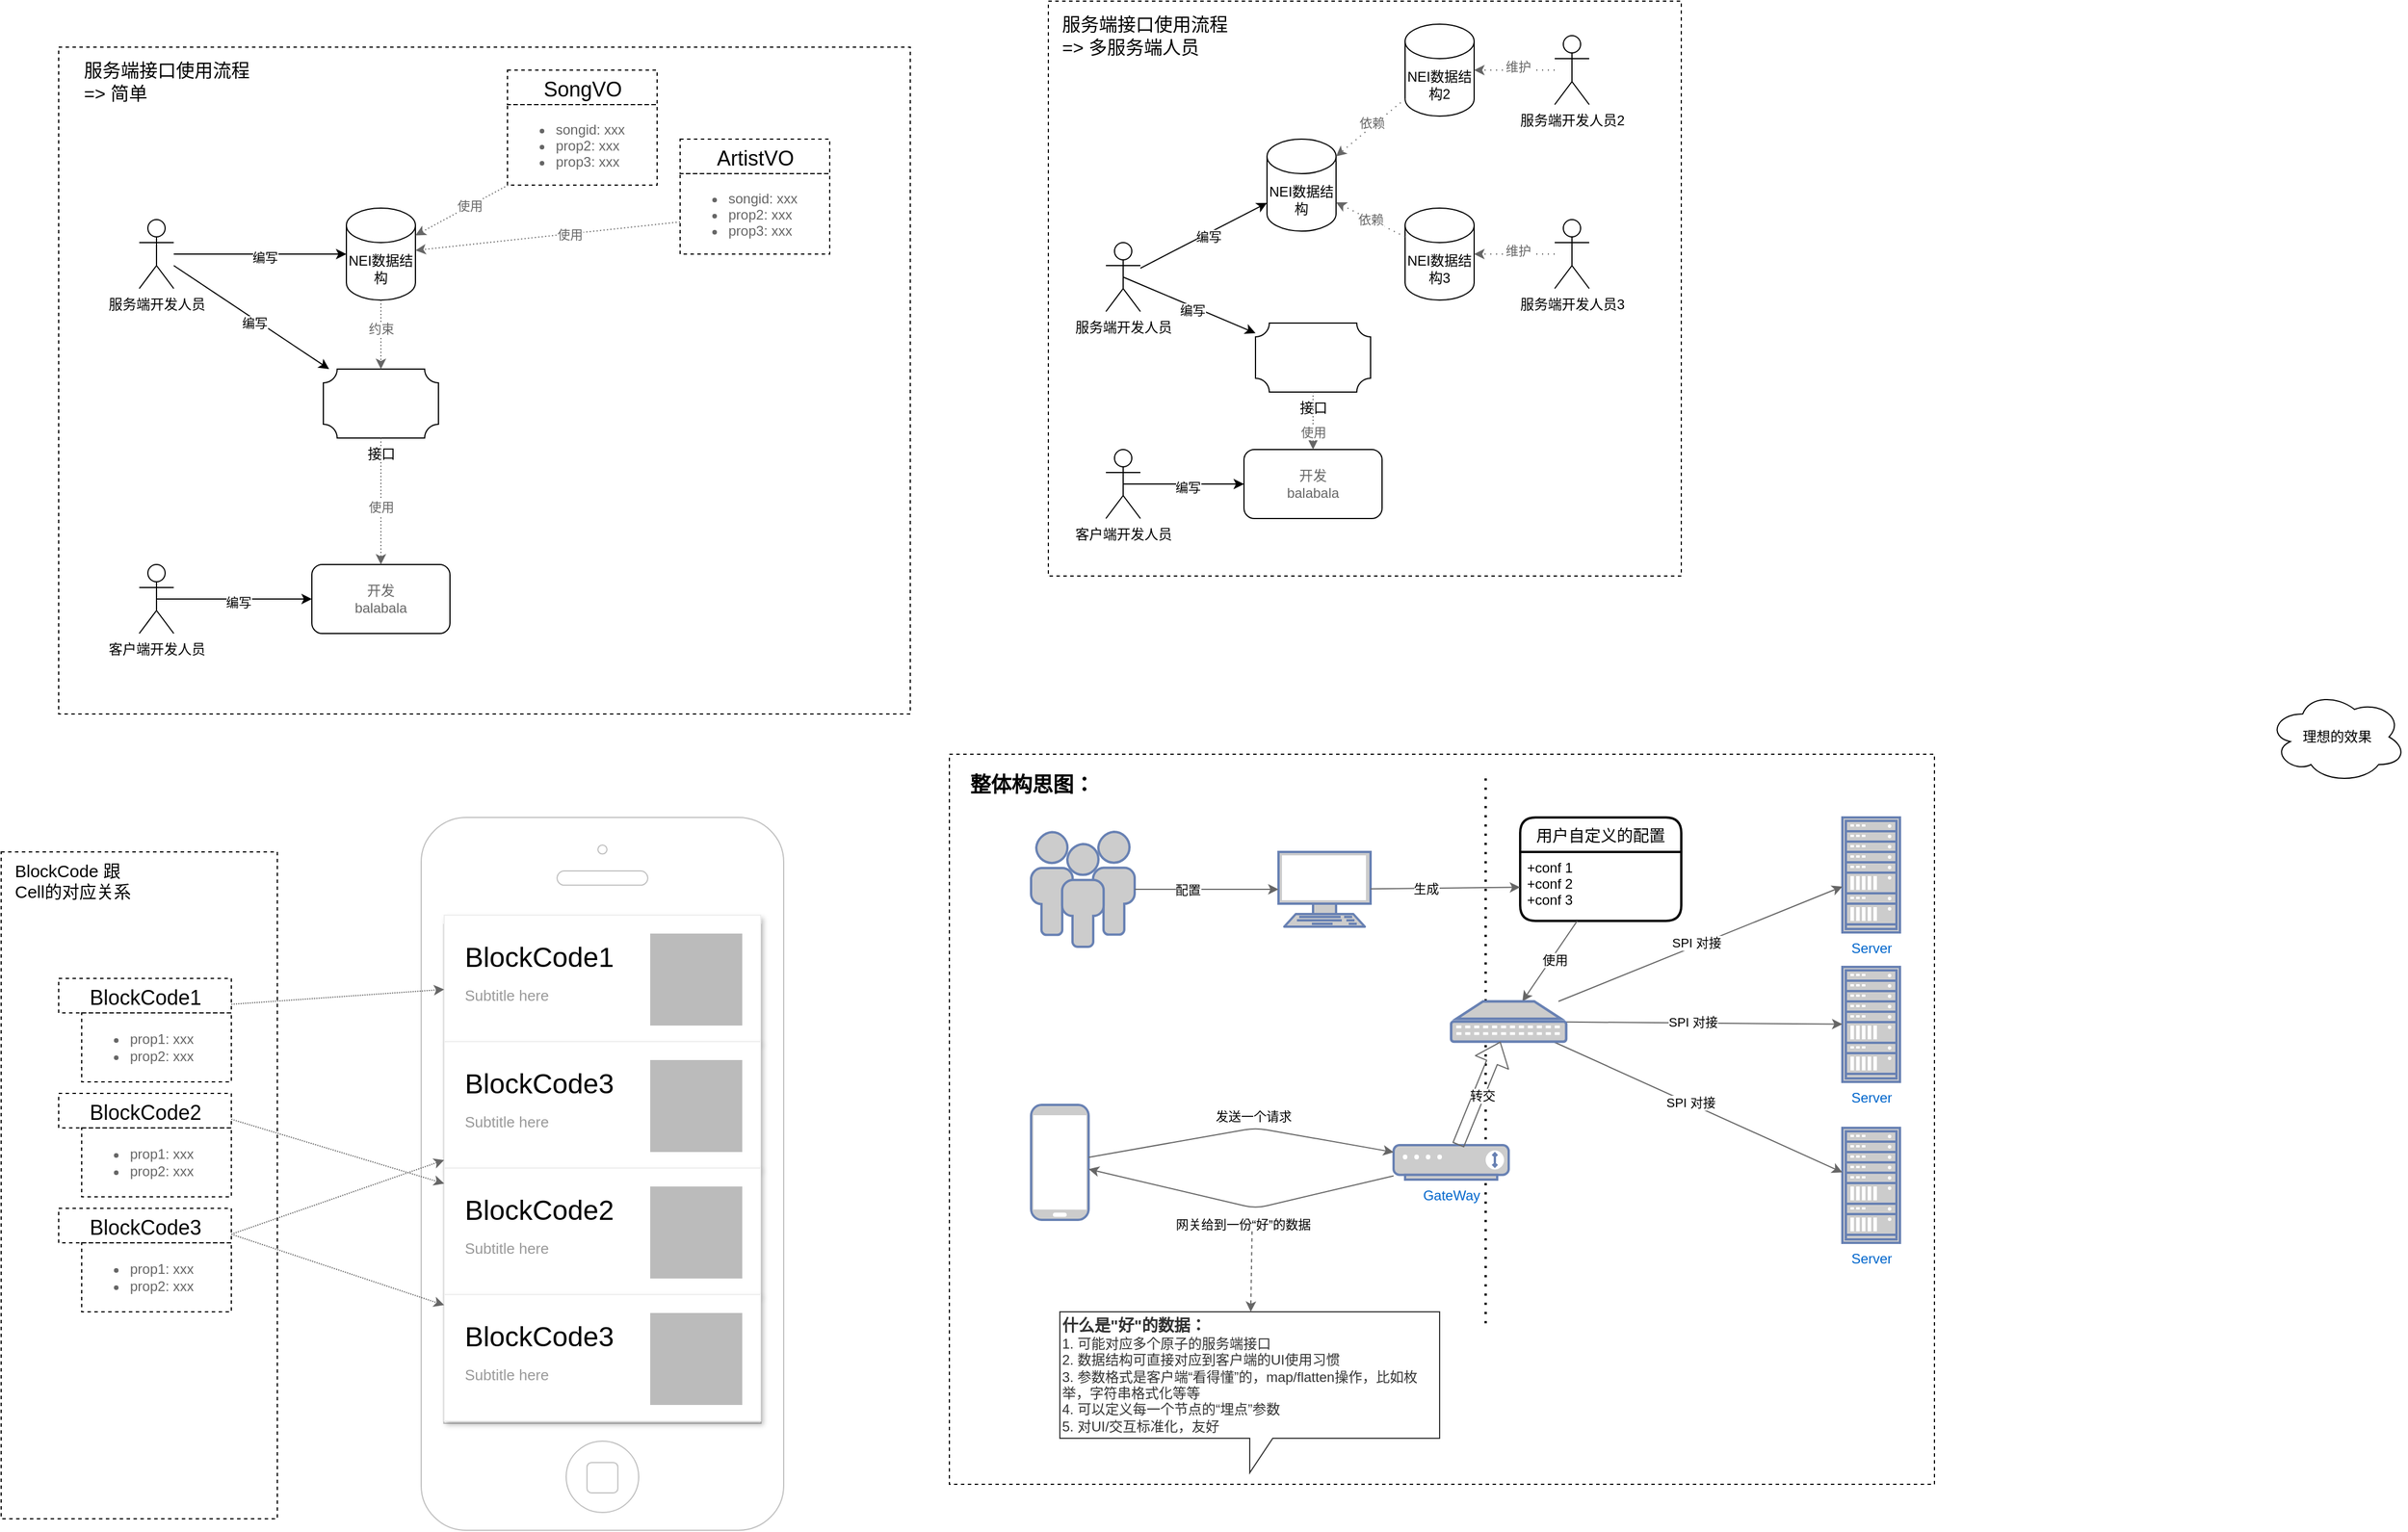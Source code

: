 <mxfile version="14.2.9" type="github">
  <diagram id="r_vw6CsHLJ4ac5ICjpQG" name="Page-1">
    <mxGraphModel dx="2031" dy="1131" grid="1" gridSize="10" guides="1" tooltips="1" connect="1" arrows="1" fold="1" page="1" pageScale="1" pageWidth="827" pageHeight="1169" math="0" shadow="0">
      <root>
        <mxCell id="0" />
        <mxCell id="1" parent="0" />
        <mxCell id="E5MzTIvvlh8kFoHkYypJ-26" value="" style="whiteSpace=wrap;html=1;rounded=0;dashed=1;strokeColor=#000000;fontColor=#666666;fillColor=none;" parent="1" vertex="1">
          <mxGeometry x="140" y="230" width="740" height="580" as="geometry" />
        </mxCell>
        <mxCell id="UPzJdeDVFT6u3OyswZDg-1" value="服务端开发人员" style="shape=umlActor;verticalLabelPosition=bottom;verticalAlign=top;html=1;outlineConnect=0;" parent="1" vertex="1">
          <mxGeometry x="210" y="380" width="30" height="60" as="geometry" />
        </mxCell>
        <mxCell id="UPzJdeDVFT6u3OyswZDg-2" value="NEI数据结构" style="shape=cylinder3;whiteSpace=wrap;html=1;boundedLbl=1;backgroundOutline=1;size=15;" parent="1" vertex="1">
          <mxGeometry x="390" y="370" width="60" height="80" as="geometry" />
        </mxCell>
        <mxCell id="UPzJdeDVFT6u3OyswZDg-3" value="" style="endArrow=classic;html=1;" parent="1" source="UPzJdeDVFT6u3OyswZDg-1" target="UPzJdeDVFT6u3OyswZDg-2" edge="1">
          <mxGeometry width="50" height="50" relative="1" as="geometry">
            <mxPoint x="280" y="640" as="sourcePoint" />
            <mxPoint x="330" y="590" as="targetPoint" />
          </mxGeometry>
        </mxCell>
        <mxCell id="UPzJdeDVFT6u3OyswZDg-4" value="编写" style="edgeLabel;html=1;align=center;verticalAlign=middle;resizable=0;points=[];" parent="UPzJdeDVFT6u3OyswZDg-3" vertex="1" connectable="0">
          <mxGeometry x="0.053" y="-3" relative="1" as="geometry">
            <mxPoint as="offset" />
          </mxGeometry>
        </mxCell>
        <mxCell id="UPzJdeDVFT6u3OyswZDg-5" value="接口" style="verticalLabelPosition=bottom;verticalAlign=top;html=1;shape=mxgraph.basic.plaque;dx=6;" parent="1" vertex="1">
          <mxGeometry x="370" y="510" width="100" height="60" as="geometry" />
        </mxCell>
        <mxCell id="UPzJdeDVFT6u3OyswZDg-6" value="" style="endArrow=classic;html=1;" parent="1" source="UPzJdeDVFT6u3OyswZDg-1" target="UPzJdeDVFT6u3OyswZDg-5" edge="1">
          <mxGeometry width="50" height="50" relative="1" as="geometry">
            <mxPoint x="170" y="560" as="sourcePoint" />
            <mxPoint x="320" y="560" as="targetPoint" />
          </mxGeometry>
        </mxCell>
        <mxCell id="UPzJdeDVFT6u3OyswZDg-7" value="编写" style="edgeLabel;html=1;align=center;verticalAlign=middle;resizable=0;points=[];" parent="UPzJdeDVFT6u3OyswZDg-6" vertex="1" connectable="0">
          <mxGeometry x="0.053" y="-3" relative="1" as="geometry">
            <mxPoint as="offset" />
          </mxGeometry>
        </mxCell>
        <mxCell id="UPzJdeDVFT6u3OyswZDg-8" value="" style="endArrow=classic;html=1;dashed=1;dashPattern=1 2;fontColor=#666666;strokeColor=#666666;" parent="1" source="UPzJdeDVFT6u3OyswZDg-2" target="UPzJdeDVFT6u3OyswZDg-5" edge="1">
          <mxGeometry width="50" height="50" relative="1" as="geometry">
            <mxPoint x="510" y="520" as="sourcePoint" />
            <mxPoint x="560" y="470" as="targetPoint" />
          </mxGeometry>
        </mxCell>
        <mxCell id="UPzJdeDVFT6u3OyswZDg-9" value="约束" style="edgeLabel;html=1;align=center;verticalAlign=middle;resizable=0;points=[];fontColor=#666666;" parent="UPzJdeDVFT6u3OyswZDg-8" vertex="1" connectable="0">
          <mxGeometry x="-0.167" relative="1" as="geometry">
            <mxPoint as="offset" />
          </mxGeometry>
        </mxCell>
        <mxCell id="UPzJdeDVFT6u3OyswZDg-10" value="客户端开发人员" style="shape=umlActor;verticalLabelPosition=bottom;verticalAlign=top;html=1;outlineConnect=0;" parent="1" vertex="1">
          <mxGeometry x="210" y="680" width="30" height="60" as="geometry" />
        </mxCell>
        <mxCell id="UPzJdeDVFT6u3OyswZDg-11" value="开发&lt;br&gt;balabala" style="rounded=1;whiteSpace=wrap;html=1;fontColor=#666666;" parent="1" vertex="1">
          <mxGeometry x="360" y="680" width="120" height="60" as="geometry" />
        </mxCell>
        <mxCell id="UPzJdeDVFT6u3OyswZDg-12" value="" style="endArrow=classic;html=1;exitX=0.5;exitY=0.5;exitDx=0;exitDy=0;exitPerimeter=0;" parent="1" source="UPzJdeDVFT6u3OyswZDg-10" target="UPzJdeDVFT6u3OyswZDg-11" edge="1">
          <mxGeometry width="50" height="50" relative="1" as="geometry">
            <mxPoint x="190" y="860" as="sourcePoint" />
            <mxPoint x="325" y="950" as="targetPoint" />
          </mxGeometry>
        </mxCell>
        <mxCell id="UPzJdeDVFT6u3OyswZDg-13" value="编写" style="edgeLabel;html=1;align=center;verticalAlign=middle;resizable=0;points=[];" parent="UPzJdeDVFT6u3OyswZDg-12" vertex="1" connectable="0">
          <mxGeometry x="0.053" y="-3" relative="1" as="geometry">
            <mxPoint as="offset" />
          </mxGeometry>
        </mxCell>
        <mxCell id="UPzJdeDVFT6u3OyswZDg-14" value="" style="endArrow=classic;html=1;dashed=1;dashPattern=1 2;fontColor=#666666;strokeColor=#666666;" parent="1" source="UPzJdeDVFT6u3OyswZDg-5" target="UPzJdeDVFT6u3OyswZDg-11" edge="1">
          <mxGeometry width="50" height="50" relative="1" as="geometry">
            <mxPoint x="580" y="670" as="sourcePoint" />
            <mxPoint x="580" y="730" as="targetPoint" />
          </mxGeometry>
        </mxCell>
        <mxCell id="UPzJdeDVFT6u3OyswZDg-15" value="使用" style="edgeLabel;html=1;align=center;verticalAlign=middle;resizable=0;points=[];fontColor=#666666;" parent="UPzJdeDVFT6u3OyswZDg-14" vertex="1" connectable="0">
          <mxGeometry x="-0.167" relative="1" as="geometry">
            <mxPoint y="14" as="offset" />
          </mxGeometry>
        </mxCell>
        <mxCell id="UPzJdeDVFT6u3OyswZDg-16" value="&lt;ul&gt;&lt;li&gt;songid: xxx&lt;/li&gt;&lt;li&gt;prop2: xxx&lt;/li&gt;&lt;li&gt;prop3: xxx&lt;/li&gt;&lt;/ul&gt;" style="text;fillColor=none;html=1;whiteSpace=wrap;verticalAlign=middle;overflow=hidden;fontColor=#666666;rounded=0;dashed=1;strokeColor=#000000;" parent="1" vertex="1">
          <mxGeometry x="530" y="280" width="130" height="70" as="geometry" />
        </mxCell>
        <mxCell id="UPzJdeDVFT6u3OyswZDg-17" value="&lt;span style=&quot;font-weight: normal&quot;&gt;&lt;font style=&quot;font-size: 18px&quot;&gt;SongVO&lt;/font&gt;&lt;/span&gt;" style="text;fillColor=none;html=1;fontSize=24;fontStyle=1;verticalAlign=middle;align=center;rounded=0;dashed=1;strokeColor=#000000;" parent="1" vertex="1">
          <mxGeometry x="530" y="250" width="130" height="30" as="geometry" />
        </mxCell>
        <mxCell id="UPzJdeDVFT6u3OyswZDg-18" value="&lt;ul&gt;&lt;li&gt;songid: xxx&lt;/li&gt;&lt;li&gt;prop2: xxx&lt;/li&gt;&lt;li&gt;prop3: xxx&lt;/li&gt;&lt;/ul&gt;" style="text;fillColor=none;html=1;whiteSpace=wrap;verticalAlign=middle;overflow=hidden;fontColor=#666666;rounded=0;dashed=1;strokeColor=#000000;" parent="1" vertex="1">
          <mxGeometry x="680" y="340" width="130" height="70" as="geometry" />
        </mxCell>
        <mxCell id="UPzJdeDVFT6u3OyswZDg-19" value="&lt;span style=&quot;font-weight: normal&quot;&gt;&lt;font style=&quot;font-size: 18px&quot;&gt;ArtistVO&lt;/font&gt;&lt;/span&gt;" style="text;fillColor=none;html=1;fontSize=24;fontStyle=1;verticalAlign=middle;align=center;rounded=0;dashed=1;strokeColor=#000000;" parent="1" vertex="1">
          <mxGeometry x="680" y="310" width="130" height="30" as="geometry" />
        </mxCell>
        <mxCell id="UPzJdeDVFT6u3OyswZDg-20" value="" style="endArrow=classic;html=1;dashed=1;dashPattern=1 2;fontColor=#666666;strokeColor=#666666;" parent="1" source="UPzJdeDVFT6u3OyswZDg-16" target="UPzJdeDVFT6u3OyswZDg-2" edge="1">
          <mxGeometry width="50" height="50" relative="1" as="geometry">
            <mxPoint x="590" y="340" as="sourcePoint" />
            <mxPoint x="590" y="400" as="targetPoint" />
          </mxGeometry>
        </mxCell>
        <mxCell id="UPzJdeDVFT6u3OyswZDg-21" value="使用" style="edgeLabel;html=1;align=center;verticalAlign=middle;resizable=0;points=[];fontColor=#666666;" parent="UPzJdeDVFT6u3OyswZDg-20" vertex="1" connectable="0">
          <mxGeometry x="-0.167" relative="1" as="geometry">
            <mxPoint as="offset" />
          </mxGeometry>
        </mxCell>
        <mxCell id="UPzJdeDVFT6u3OyswZDg-22" value="" style="endArrow=classic;html=1;dashed=1;dashPattern=1 2;fontColor=#666666;strokeColor=#666666;" parent="1" source="UPzJdeDVFT6u3OyswZDg-18" target="UPzJdeDVFT6u3OyswZDg-2" edge="1">
          <mxGeometry width="50" height="50" relative="1" as="geometry">
            <mxPoint x="479.31" y="310" as="sourcePoint" />
            <mxPoint x="447.931" y="380" as="targetPoint" />
          </mxGeometry>
        </mxCell>
        <mxCell id="UPzJdeDVFT6u3OyswZDg-23" value="使用" style="edgeLabel;html=1;align=center;verticalAlign=middle;resizable=0;points=[];fontColor=#666666;" parent="UPzJdeDVFT6u3OyswZDg-22" vertex="1" connectable="0">
          <mxGeometry x="-0.167" relative="1" as="geometry">
            <mxPoint as="offset" />
          </mxGeometry>
        </mxCell>
        <mxCell id="UPzJdeDVFT6u3OyswZDg-55" value="" style="whiteSpace=wrap;html=1;rounded=0;dashed=1;strokeColor=#000000;fontColor=#666666;fillColor=none;" parent="1" vertex="1">
          <mxGeometry x="1000" y="190" width="550" height="500" as="geometry" />
        </mxCell>
        <mxCell id="UPzJdeDVFT6u3OyswZDg-56" value="服务端开发人员" style="shape=umlActor;verticalLabelPosition=bottom;verticalAlign=top;html=1;outlineConnect=0;" parent="1" vertex="1">
          <mxGeometry x="1050" y="400" width="30" height="60" as="geometry" />
        </mxCell>
        <mxCell id="UPzJdeDVFT6u3OyswZDg-57" value="服务端开发人员2" style="shape=umlActor;verticalLabelPosition=bottom;verticalAlign=top;html=1;outlineConnect=0;" parent="1" vertex="1">
          <mxGeometry x="1440" y="220" width="30" height="60" as="geometry" />
        </mxCell>
        <mxCell id="UPzJdeDVFT6u3OyswZDg-58" value="NEI数据结构" style="shape=cylinder3;whiteSpace=wrap;html=1;boundedLbl=1;backgroundOutline=1;size=15;" parent="1" vertex="1">
          <mxGeometry x="1190" y="310" width="60" height="80" as="geometry" />
        </mxCell>
        <mxCell id="UPzJdeDVFT6u3OyswZDg-59" value="接口" style="verticalLabelPosition=bottom;verticalAlign=top;html=1;shape=mxgraph.basic.plaque;dx=6;" parent="1" vertex="1">
          <mxGeometry x="1180" y="470" width="100" height="60" as="geometry" />
        </mxCell>
        <mxCell id="UPzJdeDVFT6u3OyswZDg-60" value="NEI数据结构2" style="shape=cylinder3;whiteSpace=wrap;html=1;boundedLbl=1;backgroundOutline=1;size=15;" parent="1" vertex="1">
          <mxGeometry x="1310" y="210" width="60" height="80" as="geometry" />
        </mxCell>
        <mxCell id="UPzJdeDVFT6u3OyswZDg-61" value="服务端开发人员3" style="shape=umlActor;verticalLabelPosition=bottom;verticalAlign=top;html=1;outlineConnect=0;" parent="1" vertex="1">
          <mxGeometry x="1440" y="380" width="30" height="60" as="geometry" />
        </mxCell>
        <mxCell id="UPzJdeDVFT6u3OyswZDg-62" value="NEI数据结构3" style="shape=cylinder3;whiteSpace=wrap;html=1;boundedLbl=1;backgroundOutline=1;size=15;" parent="1" vertex="1">
          <mxGeometry x="1310" y="370" width="60" height="80" as="geometry" />
        </mxCell>
        <mxCell id="UPzJdeDVFT6u3OyswZDg-63" value="" style="endArrow=classic;html=1;dashed=1;dashPattern=1 4;strokeColor=#666666;" parent="1" source="UPzJdeDVFT6u3OyswZDg-60" target="UPzJdeDVFT6u3OyswZDg-58" edge="1">
          <mxGeometry width="50" height="50" relative="1" as="geometry">
            <mxPoint x="1280" y="250" as="sourcePoint" />
            <mxPoint x="1330" y="200" as="targetPoint" />
          </mxGeometry>
        </mxCell>
        <mxCell id="UPzJdeDVFT6u3OyswZDg-64" value="&lt;font color=&quot;#666666&quot;&gt;依赖&lt;/font&gt;" style="edgeLabel;html=1;align=center;verticalAlign=middle;resizable=0;points=[];" parent="UPzJdeDVFT6u3OyswZDg-63" vertex="1" connectable="0">
          <mxGeometry x="-0.087" y="-3" relative="1" as="geometry">
            <mxPoint as="offset" />
          </mxGeometry>
        </mxCell>
        <mxCell id="UPzJdeDVFT6u3OyswZDg-65" value="&lt;font color=&quot;#666666&quot;&gt;依赖&lt;/font&gt;" style="endArrow=classic;html=1;dashed=1;dashPattern=1 4;strokeColor=#666666;" parent="1" source="UPzJdeDVFT6u3OyswZDg-62" target="UPzJdeDVFT6u3OyswZDg-58" edge="1">
          <mxGeometry width="50" height="50" relative="1" as="geometry">
            <mxPoint x="1380" y="293.333" as="sourcePoint" />
            <mxPoint x="1260" y="346.667" as="targetPoint" />
          </mxGeometry>
        </mxCell>
        <mxCell id="UPzJdeDVFT6u3OyswZDg-66" value="" style="endArrow=classic;html=1;dashed=1;dashPattern=1 4;strokeColor=#666666;" parent="1" source="UPzJdeDVFT6u3OyswZDg-57" target="UPzJdeDVFT6u3OyswZDg-60" edge="1">
          <mxGeometry width="50" height="50" relative="1" as="geometry">
            <mxPoint x="1380" y="293.333" as="sourcePoint" />
            <mxPoint x="1260" y="346.667" as="targetPoint" />
          </mxGeometry>
        </mxCell>
        <mxCell id="UPzJdeDVFT6u3OyswZDg-67" value="&lt;font color=&quot;#666666&quot;&gt;维护&lt;/font&gt;" style="edgeLabel;html=1;align=center;verticalAlign=middle;resizable=0;points=[];" parent="UPzJdeDVFT6u3OyswZDg-66" vertex="1" connectable="0">
          <mxGeometry x="-0.087" y="-3" relative="1" as="geometry">
            <mxPoint as="offset" />
          </mxGeometry>
        </mxCell>
        <mxCell id="UPzJdeDVFT6u3OyswZDg-68" value="" style="endArrow=classic;html=1;dashed=1;dashPattern=1 4;strokeColor=#666666;" parent="1" source="UPzJdeDVFT6u3OyswZDg-61" target="UPzJdeDVFT6u3OyswZDg-62" edge="1">
          <mxGeometry width="50" height="50" relative="1" as="geometry">
            <mxPoint x="1550" y="280" as="sourcePoint" />
            <mxPoint x="1440" y="280" as="targetPoint" />
          </mxGeometry>
        </mxCell>
        <mxCell id="UPzJdeDVFT6u3OyswZDg-69" value="&lt;font color=&quot;#666666&quot;&gt;维护&lt;/font&gt;" style="edgeLabel;html=1;align=center;verticalAlign=middle;resizable=0;points=[];" parent="UPzJdeDVFT6u3OyswZDg-68" vertex="1" connectable="0">
          <mxGeometry x="-0.087" y="-3" relative="1" as="geometry">
            <mxPoint as="offset" />
          </mxGeometry>
        </mxCell>
        <mxCell id="UPzJdeDVFT6u3OyswZDg-70" value="" style="endArrow=classic;html=1;" parent="1" source="UPzJdeDVFT6u3OyswZDg-56" target="UPzJdeDVFT6u3OyswZDg-58" edge="1">
          <mxGeometry width="50" height="50" relative="1" as="geometry">
            <mxPoint x="840" y="470" as="sourcePoint" />
            <mxPoint x="990" y="470" as="targetPoint" />
          </mxGeometry>
        </mxCell>
        <mxCell id="UPzJdeDVFT6u3OyswZDg-71" value="编写" style="edgeLabel;html=1;align=center;verticalAlign=middle;resizable=0;points=[];" parent="UPzJdeDVFT6u3OyswZDg-70" vertex="1" connectable="0">
          <mxGeometry x="0.053" y="-3" relative="1" as="geometry">
            <mxPoint as="offset" />
          </mxGeometry>
        </mxCell>
        <mxCell id="UPzJdeDVFT6u3OyswZDg-72" value="" style="endArrow=classic;html=1;exitX=0.5;exitY=0.5;exitDx=0;exitDy=0;exitPerimeter=0;" parent="1" source="UPzJdeDVFT6u3OyswZDg-56" target="UPzJdeDVFT6u3OyswZDg-59" edge="1">
          <mxGeometry width="50" height="50" relative="1" as="geometry">
            <mxPoint x="1090" y="432.258" as="sourcePoint" />
            <mxPoint x="1200" y="375.484" as="targetPoint" />
          </mxGeometry>
        </mxCell>
        <mxCell id="UPzJdeDVFT6u3OyswZDg-73" value="编写" style="edgeLabel;html=1;align=center;verticalAlign=middle;resizable=0;points=[];" parent="UPzJdeDVFT6u3OyswZDg-72" vertex="1" connectable="0">
          <mxGeometry x="0.053" y="-3" relative="1" as="geometry">
            <mxPoint as="offset" />
          </mxGeometry>
        </mxCell>
        <mxCell id="UPzJdeDVFT6u3OyswZDg-74" value="客户端开发人员" style="shape=umlActor;verticalLabelPosition=bottom;verticalAlign=top;html=1;outlineConnect=0;" parent="1" vertex="1">
          <mxGeometry x="1050" y="580" width="30" height="60" as="geometry" />
        </mxCell>
        <mxCell id="UPzJdeDVFT6u3OyswZDg-75" value="开发&lt;br&gt;balabala" style="rounded=1;whiteSpace=wrap;html=1;fontColor=#666666;" parent="1" vertex="1">
          <mxGeometry x="1170" y="580" width="120" height="60" as="geometry" />
        </mxCell>
        <mxCell id="UPzJdeDVFT6u3OyswZDg-76" value="" style="endArrow=classic;html=1;dashed=1;dashPattern=1 2;fontColor=#666666;strokeColor=#666666;" parent="1" source="UPzJdeDVFT6u3OyswZDg-59" target="UPzJdeDVFT6u3OyswZDg-75" edge="1">
          <mxGeometry width="50" height="50" relative="1" as="geometry">
            <mxPoint x="1240" y="540" as="sourcePoint" />
            <mxPoint x="1390" y="670" as="targetPoint" />
          </mxGeometry>
        </mxCell>
        <mxCell id="UPzJdeDVFT6u3OyswZDg-77" value="使用" style="edgeLabel;html=1;align=center;verticalAlign=middle;resizable=0;points=[];fontColor=#666666;" parent="UPzJdeDVFT6u3OyswZDg-76" vertex="1" connectable="0">
          <mxGeometry x="-0.167" relative="1" as="geometry">
            <mxPoint y="14" as="offset" />
          </mxGeometry>
        </mxCell>
        <mxCell id="UPzJdeDVFT6u3OyswZDg-78" value="" style="endArrow=classic;html=1;exitX=0.5;exitY=0.5;exitDx=0;exitDy=0;exitPerimeter=0;" parent="1" source="UPzJdeDVFT6u3OyswZDg-74" target="UPzJdeDVFT6u3OyswZDg-75" edge="1">
          <mxGeometry width="50" height="50" relative="1" as="geometry">
            <mxPoint x="1095" y="410" as="sourcePoint" />
            <mxPoint x="1210" y="458.788" as="targetPoint" />
          </mxGeometry>
        </mxCell>
        <mxCell id="UPzJdeDVFT6u3OyswZDg-79" value="编写" style="edgeLabel;html=1;align=center;verticalAlign=middle;resizable=0;points=[];" parent="UPzJdeDVFT6u3OyswZDg-78" vertex="1" connectable="0">
          <mxGeometry x="0.053" y="-3" relative="1" as="geometry">
            <mxPoint as="offset" />
          </mxGeometry>
        </mxCell>
        <mxCell id="UPzJdeDVFT6u3OyswZDg-80" value="&lt;font style=&quot;font-size: 16px&quot;&gt;服务端接口使用流程&lt;br&gt;=&amp;gt; 简单&lt;/font&gt;" style="text;html=1;strokeColor=none;fillColor=none;align=left;verticalAlign=middle;whiteSpace=wrap;rounded=0;" parent="1" vertex="1">
          <mxGeometry x="160" y="250" width="225" height="20" as="geometry" />
        </mxCell>
        <mxCell id="UPzJdeDVFT6u3OyswZDg-81" value="&lt;font style=&quot;font-size: 16px&quot;&gt;服务端接口使用流程 &lt;br&gt;=&amp;gt; 多服务端人员&lt;/font&gt;" style="text;html=1;strokeColor=none;fillColor=none;align=left;verticalAlign=middle;whiteSpace=wrap;rounded=0;" parent="1" vertex="1">
          <mxGeometry x="1010" y="210" width="260" height="20" as="geometry" />
        </mxCell>
        <mxCell id="TtXZ4pEhtIa7NEjMdjgf-1" value="&lt;ul&gt;&lt;li&gt;prop1: xxx&lt;/li&gt;&lt;li&gt;prop2: xxx&lt;/li&gt;&lt;/ul&gt;" style="text;fillColor=none;html=1;whiteSpace=wrap;verticalAlign=middle;overflow=hidden;fontColor=#666666;rounded=0;dashed=1;strokeColor=#000000;" vertex="1" parent="1">
          <mxGeometry x="160" y="1070" width="130" height="60" as="geometry" />
        </mxCell>
        <mxCell id="TtXZ4pEhtIa7NEjMdjgf-2" value="&lt;span style=&quot;font-size: 18px ; font-weight: 400&quot;&gt;BlockCode1&lt;/span&gt;" style="text;fillColor=none;html=1;fontSize=24;fontStyle=1;verticalAlign=middle;align=center;rounded=0;dashed=1;strokeColor=#000000;" vertex="1" parent="1">
          <mxGeometry x="140" y="1040" width="150" height="30" as="geometry" />
        </mxCell>
        <mxCell id="TtXZ4pEhtIa7NEjMdjgf-3" value="&lt;ul&gt;&lt;li&gt;prop1: xxx&lt;/li&gt;&lt;li&gt;prop2: xxx&lt;/li&gt;&lt;/ul&gt;" style="text;fillColor=none;html=1;whiteSpace=wrap;verticalAlign=middle;overflow=hidden;fontColor=#666666;rounded=0;dashed=1;strokeColor=#000000;" vertex="1" parent="1">
          <mxGeometry x="160" y="1170" width="130" height="60" as="geometry" />
        </mxCell>
        <mxCell id="TtXZ4pEhtIa7NEjMdjgf-4" value="&lt;span style=&quot;font-size: 18px ; font-weight: 400&quot;&gt;BlockCode2&lt;/span&gt;" style="text;fillColor=none;html=1;fontSize=24;fontStyle=1;verticalAlign=middle;align=center;rounded=0;dashed=1;strokeColor=#000000;" vertex="1" parent="1">
          <mxGeometry x="140" y="1140" width="150" height="30" as="geometry" />
        </mxCell>
        <mxCell id="TtXZ4pEhtIa7NEjMdjgf-5" value="&lt;ul&gt;&lt;li&gt;prop1: xxx&lt;/li&gt;&lt;li&gt;prop2: xxx&lt;/li&gt;&lt;/ul&gt;" style="text;fillColor=none;html=1;whiteSpace=wrap;verticalAlign=middle;overflow=hidden;fontColor=#666666;rounded=0;dashed=1;strokeColor=#000000;" vertex="1" parent="1">
          <mxGeometry x="160" y="1270" width="130" height="60" as="geometry" />
        </mxCell>
        <mxCell id="TtXZ4pEhtIa7NEjMdjgf-6" value="&lt;span style=&quot;font-size: 18px ; font-weight: 400&quot;&gt;BlockCode3&lt;/span&gt;" style="text;fillColor=none;html=1;fontSize=24;fontStyle=1;verticalAlign=middle;align=center;rounded=0;dashed=1;strokeColor=#000000;" vertex="1" parent="1">
          <mxGeometry x="140" y="1240" width="150" height="30" as="geometry" />
        </mxCell>
        <mxCell id="TtXZ4pEhtIa7NEjMdjgf-69" value="" style="html=1;verticalLabelPosition=bottom;labelBackgroundColor=#ffffff;verticalAlign=top;shadow=0;dashed=0;strokeWidth=1;shape=mxgraph.ios7.misc.iphone;strokeColor=#c0c0c0;" vertex="1" parent="1">
          <mxGeometry x="455" y="900" width="315" height="620" as="geometry" />
        </mxCell>
        <mxCell id="TtXZ4pEhtIa7NEjMdjgf-70" value="BlockCode1" style="dashed=0;shape=rect;fillColor=#ffffff;strokeColor=#eeeeee;shadow=1;fontColor=#000000;fontSize=24;fontStyle=0;verticalAlign=top;spacingBottom=0;spacingLeft=16;spacingTop=15;align=left;" vertex="1" parent="1">
          <mxGeometry x="475" y="985" width="275" height="110" as="geometry" />
        </mxCell>
        <mxCell id="TtXZ4pEhtIa7NEjMdjgf-71" value="Subtitle here" style="text;fontColor=#999999;fontSize=13;fontStyle=0;verticalAlign=middle;spacingBottom=0;spacingLeft=16;" vertex="1" parent="TtXZ4pEhtIa7NEjMdjgf-70">
          <mxGeometry width="246" height="20" relative="1" as="geometry">
            <mxPoint y="59" as="offset" />
          </mxGeometry>
        </mxCell>
        <mxCell id="TtXZ4pEhtIa7NEjMdjgf-72" value="" style="shape=rect;fillColor=#bbbbbb;strokeColor=none;" vertex="1" parent="TtXZ4pEhtIa7NEjMdjgf-70">
          <mxGeometry x="1" width="80" height="80" relative="1" as="geometry">
            <mxPoint x="-96" y="16" as="offset" />
          </mxGeometry>
        </mxCell>
        <mxCell id="TtXZ4pEhtIa7NEjMdjgf-82" value="BlockCode3" style="dashed=0;shape=rect;fillColor=#ffffff;strokeColor=#eeeeee;shadow=1;fontColor=#000000;fontSize=24;fontStyle=0;verticalAlign=top;spacingBottom=0;spacingLeft=16;spacingTop=15;align=left;" vertex="1" parent="1">
          <mxGeometry x="475" y="1095" width="275" height="110" as="geometry" />
        </mxCell>
        <mxCell id="TtXZ4pEhtIa7NEjMdjgf-83" value="Subtitle here" style="text;fontColor=#999999;fontSize=13;fontStyle=0;verticalAlign=middle;spacingBottom=0;spacingLeft=16;" vertex="1" parent="TtXZ4pEhtIa7NEjMdjgf-82">
          <mxGeometry width="246" height="20" relative="1" as="geometry">
            <mxPoint y="59" as="offset" />
          </mxGeometry>
        </mxCell>
        <mxCell id="TtXZ4pEhtIa7NEjMdjgf-84" value="" style="shape=rect;fillColor=#bbbbbb;strokeColor=none;" vertex="1" parent="TtXZ4pEhtIa7NEjMdjgf-82">
          <mxGeometry x="1" width="80" height="80" relative="1" as="geometry">
            <mxPoint x="-96" y="16" as="offset" />
          </mxGeometry>
        </mxCell>
        <mxCell id="TtXZ4pEhtIa7NEjMdjgf-86" value="BlockCode2" style="dashed=0;shape=rect;fillColor=#ffffff;strokeColor=#eeeeee;shadow=1;fontColor=#000000;fontSize=24;fontStyle=0;verticalAlign=top;spacingBottom=0;spacingLeft=16;spacingTop=15;align=left;" vertex="1" parent="1">
          <mxGeometry x="475" y="1205" width="275" height="110" as="geometry" />
        </mxCell>
        <mxCell id="TtXZ4pEhtIa7NEjMdjgf-87" value="Subtitle here" style="text;fontColor=#999999;fontSize=13;fontStyle=0;verticalAlign=middle;spacingBottom=0;spacingLeft=16;" vertex="1" parent="TtXZ4pEhtIa7NEjMdjgf-86">
          <mxGeometry width="246" height="20" relative="1" as="geometry">
            <mxPoint y="59" as="offset" />
          </mxGeometry>
        </mxCell>
        <mxCell id="TtXZ4pEhtIa7NEjMdjgf-88" value="" style="shape=rect;fillColor=#bbbbbb;strokeColor=none;" vertex="1" parent="TtXZ4pEhtIa7NEjMdjgf-86">
          <mxGeometry x="1" width="80" height="80" relative="1" as="geometry">
            <mxPoint x="-96" y="16" as="offset" />
          </mxGeometry>
        </mxCell>
        <mxCell id="TtXZ4pEhtIa7NEjMdjgf-89" value="BlockCode3" style="dashed=0;shape=rect;fillColor=#ffffff;strokeColor=#eeeeee;shadow=1;fontColor=#000000;fontSize=24;fontStyle=0;verticalAlign=top;spacingBottom=0;spacingLeft=16;spacingTop=15;align=left;" vertex="1" parent="1">
          <mxGeometry x="475" y="1315" width="275" height="110" as="geometry" />
        </mxCell>
        <mxCell id="TtXZ4pEhtIa7NEjMdjgf-90" value="Subtitle here" style="text;fontColor=#999999;fontSize=13;fontStyle=0;verticalAlign=middle;spacingBottom=0;spacingLeft=16;" vertex="1" parent="TtXZ4pEhtIa7NEjMdjgf-89">
          <mxGeometry width="246" height="20" relative="1" as="geometry">
            <mxPoint y="59" as="offset" />
          </mxGeometry>
        </mxCell>
        <mxCell id="TtXZ4pEhtIa7NEjMdjgf-91" value="" style="shape=rect;fillColor=#bbbbbb;strokeColor=none;" vertex="1" parent="TtXZ4pEhtIa7NEjMdjgf-89">
          <mxGeometry x="1" width="80" height="80" relative="1" as="geometry">
            <mxPoint x="-96" y="16" as="offset" />
          </mxGeometry>
        </mxCell>
        <mxCell id="TtXZ4pEhtIa7NEjMdjgf-92" value="" style="endArrow=classic;html=1;dashed=1;dashPattern=1 1;strokeColor=#666666;exitX=1;exitY=0.75;exitDx=0;exitDy=0;" edge="1" parent="1" source="TtXZ4pEhtIa7NEjMdjgf-2" target="TtXZ4pEhtIa7NEjMdjgf-70">
          <mxGeometry width="50" height="50" relative="1" as="geometry">
            <mxPoint x="310" y="990" as="sourcePoint" />
            <mxPoint x="360" y="940" as="targetPoint" />
          </mxGeometry>
        </mxCell>
        <mxCell id="TtXZ4pEhtIa7NEjMdjgf-93" value="" style="endArrow=classic;html=1;dashed=1;dashPattern=1 1;strokeColor=#666666;exitX=1;exitY=0.75;exitDx=0;exitDy=0;" edge="1" parent="1" source="TtXZ4pEhtIa7NEjMdjgf-6" target="TtXZ4pEhtIa7NEjMdjgf-82">
          <mxGeometry width="50" height="50" relative="1" as="geometry">
            <mxPoint x="340" y="1042.098" as="sourcePoint" />
            <mxPoint x="485" y="1046.154" as="targetPoint" />
          </mxGeometry>
        </mxCell>
        <mxCell id="TtXZ4pEhtIa7NEjMdjgf-94" value="" style="endArrow=classic;html=1;dashed=1;dashPattern=1 1;strokeColor=#666666;exitX=1;exitY=0.75;exitDx=0;exitDy=0;" edge="1" parent="1" source="TtXZ4pEhtIa7NEjMdjgf-4" target="TtXZ4pEhtIa7NEjMdjgf-86">
          <mxGeometry width="50" height="50" relative="1" as="geometry">
            <mxPoint x="281.786" y="1250" as="sourcePoint" />
            <mxPoint x="485" y="1196.321" as="targetPoint" />
          </mxGeometry>
        </mxCell>
        <mxCell id="TtXZ4pEhtIa7NEjMdjgf-95" value="" style="endArrow=classic;html=1;dashed=1;dashPattern=1 1;strokeColor=#666666;exitX=1;exitY=0.75;exitDx=0;exitDy=0;" edge="1" parent="1" source="TtXZ4pEhtIa7NEjMdjgf-6" target="TtXZ4pEhtIa7NEjMdjgf-89">
          <mxGeometry width="50" height="50" relative="1" as="geometry">
            <mxPoint x="291.786" y="1260" as="sourcePoint" />
            <mxPoint x="495" y="1206.321" as="targetPoint" />
          </mxGeometry>
        </mxCell>
        <mxCell id="TtXZ4pEhtIa7NEjMdjgf-96" value="" style="whiteSpace=wrap;html=1;rounded=0;dashed=1;strokeColor=#000000;fontColor=#666666;fillColor=none;" vertex="1" parent="1">
          <mxGeometry x="90" y="930" width="240" height="580" as="geometry" />
        </mxCell>
        <mxCell id="TtXZ4pEhtIa7NEjMdjgf-97" value="&lt;font style=&quot;font-size: 15px&quot;&gt;BlockCode 跟Cell的对应关系&lt;/font&gt;" style="text;html=1;strokeColor=none;fillColor=none;align=left;verticalAlign=middle;whiteSpace=wrap;rounded=0;" vertex="1" parent="1">
          <mxGeometry x="100" y="940" width="110" height="30" as="geometry" />
        </mxCell>
        <mxCell id="TtXZ4pEhtIa7NEjMdjgf-98" value="理想的效果" style="ellipse;shape=cloud;whiteSpace=wrap;html=1;" vertex="1" parent="1">
          <mxGeometry x="2060" y="790" width="120" height="80" as="geometry" />
        </mxCell>
        <mxCell id="TtXZ4pEhtIa7NEjMdjgf-138" value="" style="whiteSpace=wrap;html=1;rounded=0;dashed=1;strokeColor=#000000;fontColor=#666666;fillColor=none;" vertex="1" parent="1">
          <mxGeometry x="914" y="845" width="856" height="635" as="geometry" />
        </mxCell>
        <mxCell id="TtXZ4pEhtIa7NEjMdjgf-139" value="" style="fontColor=#0066CC;verticalAlign=top;verticalLabelPosition=bottom;labelPosition=center;align=center;html=1;outlineConnect=0;fillColor=#CCCCCC;strokeColor=#6881B3;gradientColor=none;gradientDirection=north;strokeWidth=2;shape=mxgraph.networks.mobile;" vertex="1" parent="1">
          <mxGeometry x="985" y="1150" width="50" height="100" as="geometry" />
        </mxCell>
        <mxCell id="TtXZ4pEhtIa7NEjMdjgf-140" value="Server" style="fontColor=#0066CC;verticalAlign=top;verticalLabelPosition=bottom;labelPosition=center;align=center;html=1;outlineConnect=0;fillColor=#CCCCCC;strokeColor=#6881B3;gradientColor=none;gradientDirection=north;strokeWidth=2;shape=mxgraph.networks.rack;" vertex="1" parent="1">
          <mxGeometry x="1690" y="900" width="50" height="100" as="geometry" />
        </mxCell>
        <mxCell id="TtXZ4pEhtIa7NEjMdjgf-141" value="Server" style="fontColor=#0066CC;verticalAlign=top;verticalLabelPosition=bottom;labelPosition=center;align=center;html=1;outlineConnect=0;fillColor=#CCCCCC;strokeColor=#6881B3;gradientColor=none;gradientDirection=north;strokeWidth=2;shape=mxgraph.networks.rack;" vertex="1" parent="1">
          <mxGeometry x="1690" y="1030" width="50" height="100" as="geometry" />
        </mxCell>
        <mxCell id="TtXZ4pEhtIa7NEjMdjgf-142" value="Server" style="fontColor=#0066CC;verticalAlign=top;verticalLabelPosition=bottom;labelPosition=center;align=center;html=1;outlineConnect=0;fillColor=#CCCCCC;strokeColor=#6881B3;gradientColor=none;gradientDirection=north;strokeWidth=2;shape=mxgraph.networks.rack;" vertex="1" parent="1">
          <mxGeometry x="1690" y="1170" width="50" height="100" as="geometry" />
        </mxCell>
        <mxCell id="TtXZ4pEhtIa7NEjMdjgf-143" value="" style="endArrow=none;dashed=1;html=1;dashPattern=1 3;strokeWidth=2;" edge="1" parent="1">
          <mxGeometry width="50" height="50" relative="1" as="geometry">
            <mxPoint x="1380" y="1340" as="sourcePoint" />
            <mxPoint x="1380" y="860" as="targetPoint" />
          </mxGeometry>
        </mxCell>
        <mxCell id="TtXZ4pEhtIa7NEjMdjgf-144" value="GateWay" style="fontColor=#0066CC;verticalAlign=top;verticalLabelPosition=bottom;labelPosition=center;align=center;html=1;outlineConnect=0;fillColor=#CCCCCC;strokeColor=#6881B3;gradientColor=none;gradientDirection=north;strokeWidth=2;shape=mxgraph.networks.modem;" vertex="1" parent="1">
          <mxGeometry x="1300" y="1185" width="100" height="30" as="geometry" />
        </mxCell>
        <mxCell id="TtXZ4pEhtIa7NEjMdjgf-145" value="" style="endArrow=classic;html=1;strokeColor=#666666;" edge="1" parent="1" source="TtXZ4pEhtIa7NEjMdjgf-139" target="TtXZ4pEhtIa7NEjMdjgf-144">
          <mxGeometry width="50" height="50" relative="1" as="geometry">
            <mxPoint x="1140" y="1460" as="sourcePoint" />
            <mxPoint x="1190" y="1410" as="targetPoint" />
            <Array as="points">
              <mxPoint x="1180" y="1170" />
            </Array>
          </mxGeometry>
        </mxCell>
        <mxCell id="TtXZ4pEhtIa7NEjMdjgf-146" value="发送一个请求" style="edgeLabel;html=1;align=center;verticalAlign=middle;resizable=0;points=[];" vertex="1" connectable="0" parent="TtXZ4pEhtIa7NEjMdjgf-145">
          <mxGeometry x="-0.317" relative="1" as="geometry">
            <mxPoint x="51.84" y="-20.14" as="offset" />
          </mxGeometry>
        </mxCell>
        <mxCell id="TtXZ4pEhtIa7NEjMdjgf-147" value="" style="endArrow=classic;html=1;strokeColor=#666666;" edge="1" parent="1" source="TtXZ4pEhtIa7NEjMdjgf-159" target="TtXZ4pEhtIa7NEjMdjgf-140">
          <mxGeometry width="50" height="50" relative="1" as="geometry">
            <mxPoint x="1250" y="1370" as="sourcePoint" />
            <mxPoint x="1300" y="1320" as="targetPoint" />
          </mxGeometry>
        </mxCell>
        <mxCell id="TtXZ4pEhtIa7NEjMdjgf-148" value="SPI 对接" style="edgeLabel;html=1;align=center;verticalAlign=middle;resizable=0;points=[];" vertex="1" connectable="0" parent="TtXZ4pEhtIa7NEjMdjgf-147">
          <mxGeometry x="-0.02" y="3" relative="1" as="geometry">
            <mxPoint as="offset" />
          </mxGeometry>
        </mxCell>
        <mxCell id="TtXZ4pEhtIa7NEjMdjgf-149" value="" style="endArrow=classic;html=1;strokeColor=#666666;" edge="1" parent="1" source="TtXZ4pEhtIa7NEjMdjgf-159" target="TtXZ4pEhtIa7NEjMdjgf-141">
          <mxGeometry width="50" height="50" relative="1" as="geometry">
            <mxPoint x="1412" y="1150" as="sourcePoint" />
            <mxPoint x="1570" y="1037.073" as="targetPoint" />
          </mxGeometry>
        </mxCell>
        <mxCell id="TtXZ4pEhtIa7NEjMdjgf-150" value="SPI 对接" style="edgeLabel;html=1;align=center;verticalAlign=middle;resizable=0;points=[];" vertex="1" connectable="0" parent="TtXZ4pEhtIa7NEjMdjgf-149">
          <mxGeometry x="-0.277" relative="1" as="geometry">
            <mxPoint x="23" y="-1.09" as="offset" />
          </mxGeometry>
        </mxCell>
        <mxCell id="TtXZ4pEhtIa7NEjMdjgf-151" value="" style="endArrow=classic;html=1;strokeColor=#666666;" edge="1" parent="1" source="TtXZ4pEhtIa7NEjMdjgf-159" target="TtXZ4pEhtIa7NEjMdjgf-142">
          <mxGeometry width="50" height="50" relative="1" as="geometry">
            <mxPoint x="1421.964" y="1155" as="sourcePoint" />
            <mxPoint x="1580" y="1047.073" as="targetPoint" />
          </mxGeometry>
        </mxCell>
        <mxCell id="TtXZ4pEhtIa7NEjMdjgf-152" value="SPI 对接" style="edgeLabel;html=1;align=center;verticalAlign=middle;resizable=0;points=[];" vertex="1" connectable="0" parent="TtXZ4pEhtIa7NEjMdjgf-151">
          <mxGeometry x="-0.056" y="1" relative="1" as="geometry">
            <mxPoint as="offset" />
          </mxGeometry>
        </mxCell>
        <mxCell id="TtXZ4pEhtIa7NEjMdjgf-153" value="" style="endArrow=classic;html=1;strokeColor=#666666;" edge="1" parent="1" source="TtXZ4pEhtIa7NEjMdjgf-144" target="TtXZ4pEhtIa7NEjMdjgf-139">
          <mxGeometry width="50" height="50" relative="1" as="geometry">
            <mxPoint x="1040" y="1259.999" as="sourcePoint" />
            <mxPoint x="1330" y="1248.56" as="targetPoint" />
            <Array as="points">
              <mxPoint x="1180" y="1240" />
            </Array>
          </mxGeometry>
        </mxCell>
        <mxCell id="TtXZ4pEhtIa7NEjMdjgf-154" value="网关给到一份“好”的数据" style="edgeLabel;html=1;align=center;verticalAlign=middle;resizable=0;points=[];" vertex="1" connectable="0" parent="TtXZ4pEhtIa7NEjMdjgf-153">
          <mxGeometry x="-0.317" relative="1" as="geometry">
            <mxPoint x="-40.84" y="20.56" as="offset" />
          </mxGeometry>
        </mxCell>
        <mxCell id="TtXZ4pEhtIa7NEjMdjgf-155" value="用户自定义的配置" style="swimlane;childLayout=stackLayout;horizontal=1;startSize=30;horizontalStack=0;rounded=1;fontSize=14;fontStyle=0;strokeWidth=2;resizeParent=0;resizeLast=1;shadow=0;dashed=0;align=center;" vertex="1" parent="1">
          <mxGeometry x="1410" y="900" width="140" height="90" as="geometry" />
        </mxCell>
        <mxCell id="TtXZ4pEhtIa7NEjMdjgf-156" value="+conf 1&#xa;+conf 2&#xa;+conf 3" style="align=left;strokeColor=none;fillColor=none;spacingLeft=4;fontSize=12;verticalAlign=top;resizable=0;rotatable=0;part=1;" vertex="1" parent="TtXZ4pEhtIa7NEjMdjgf-155">
          <mxGeometry y="30" width="140" height="60" as="geometry" />
        </mxCell>
        <mxCell id="TtXZ4pEhtIa7NEjMdjgf-157" value="" style="endArrow=classic;html=1;strokeColor=#666666;" edge="1" parent="1" source="TtXZ4pEhtIa7NEjMdjgf-156" target="TtXZ4pEhtIa7NEjMdjgf-159">
          <mxGeometry width="50" height="50" relative="1" as="geometry">
            <mxPoint x="1160" y="1040" as="sourcePoint" />
            <mxPoint x="1210" y="990" as="targetPoint" />
          </mxGeometry>
        </mxCell>
        <mxCell id="TtXZ4pEhtIa7NEjMdjgf-158" value="使用" style="edgeLabel;html=1;align=center;verticalAlign=middle;resizable=0;points=[];" vertex="1" connectable="0" parent="TtXZ4pEhtIa7NEjMdjgf-157">
          <mxGeometry x="-0.082" y="2" relative="1" as="geometry">
            <mxPoint as="offset" />
          </mxGeometry>
        </mxCell>
        <mxCell id="TtXZ4pEhtIa7NEjMdjgf-159" value="" style="fontColor=#0066CC;verticalAlign=top;verticalLabelPosition=bottom;labelPosition=center;align=center;html=1;outlineConnect=0;fillColor=#CCCCCC;strokeColor=#6881B3;gradientColor=none;gradientDirection=north;strokeWidth=2;shape=mxgraph.networks.patch_panel;" vertex="1" parent="1">
          <mxGeometry x="1350" y="1060" width="100" height="35" as="geometry" />
        </mxCell>
        <mxCell id="TtXZ4pEhtIa7NEjMdjgf-160" value="" style="shape=flexArrow;endArrow=classic;html=1;strokeColor=#666666;" edge="1" parent="1" source="TtXZ4pEhtIa7NEjMdjgf-144" target="TtXZ4pEhtIa7NEjMdjgf-159">
          <mxGeometry width="50" height="50" relative="1" as="geometry">
            <mxPoint x="1480" y="1290" as="sourcePoint" />
            <mxPoint x="1530" y="1240" as="targetPoint" />
          </mxGeometry>
        </mxCell>
        <mxCell id="TtXZ4pEhtIa7NEjMdjgf-161" value="转交" style="edgeLabel;html=1;align=center;verticalAlign=middle;resizable=0;points=[];" vertex="1" connectable="0" parent="TtXZ4pEhtIa7NEjMdjgf-160">
          <mxGeometry x="-0.045" y="-3" relative="1" as="geometry">
            <mxPoint y="-1" as="offset" />
          </mxGeometry>
        </mxCell>
        <mxCell id="TtXZ4pEhtIa7NEjMdjgf-162" value="" style="fontColor=#0066CC;verticalAlign=top;verticalLabelPosition=bottom;labelPosition=center;align=center;html=1;outlineConnect=0;fillColor=#CCCCCC;strokeColor=#6881B3;gradientColor=none;gradientDirection=north;strokeWidth=2;shape=mxgraph.networks.terminal;" vertex="1" parent="1">
          <mxGeometry x="1200" y="930" width="80" height="65" as="geometry" />
        </mxCell>
        <mxCell id="TtXZ4pEhtIa7NEjMdjgf-163" value="" style="fontColor=#0066CC;verticalAlign=top;verticalLabelPosition=bottom;labelPosition=center;align=center;html=1;outlineConnect=0;fillColor=#CCCCCC;strokeColor=#6881B3;gradientColor=none;gradientDirection=north;strokeWidth=2;shape=mxgraph.networks.users;" vertex="1" parent="1">
          <mxGeometry x="985" y="912.5" width="90" height="100" as="geometry" />
        </mxCell>
        <mxCell id="TtXZ4pEhtIa7NEjMdjgf-164" value="" style="endArrow=classic;html=1;strokeColor=#666666;" edge="1" parent="1" source="TtXZ4pEhtIa7NEjMdjgf-163" target="TtXZ4pEhtIa7NEjMdjgf-162">
          <mxGeometry width="50" height="50" relative="1" as="geometry">
            <mxPoint x="1150" y="1070" as="sourcePoint" />
            <mxPoint x="1200" y="1020" as="targetPoint" />
          </mxGeometry>
        </mxCell>
        <mxCell id="TtXZ4pEhtIa7NEjMdjgf-165" value="配置" style="edgeLabel;html=1;align=center;verticalAlign=middle;resizable=0;points=[];" vertex="1" connectable="0" parent="TtXZ4pEhtIa7NEjMdjgf-164">
          <mxGeometry x="-0.27" relative="1" as="geometry">
            <mxPoint as="offset" />
          </mxGeometry>
        </mxCell>
        <mxCell id="TtXZ4pEhtIa7NEjMdjgf-166" value="" style="endArrow=classic;html=1;strokeColor=#666666;" edge="1" parent="1" source="TtXZ4pEhtIa7NEjMdjgf-162" target="TtXZ4pEhtIa7NEjMdjgf-156">
          <mxGeometry width="50" height="50" relative="1" as="geometry">
            <mxPoint x="1080" y="955" as="sourcePoint" />
            <mxPoint x="1206" y="955" as="targetPoint" />
          </mxGeometry>
        </mxCell>
        <mxCell id="TtXZ4pEhtIa7NEjMdjgf-167" value="生成" style="edgeLabel;html=1;align=center;verticalAlign=middle;resizable=0;points=[];" vertex="1" connectable="0" parent="TtXZ4pEhtIa7NEjMdjgf-166">
          <mxGeometry x="-0.27" relative="1" as="geometry">
            <mxPoint as="offset" />
          </mxGeometry>
        </mxCell>
        <mxCell id="TtXZ4pEhtIa7NEjMdjgf-168" value="&lt;font&gt;&lt;font color=&quot;#333333&quot;&gt;&lt;span style=&quot;font-size: 14px&quot;&gt;&lt;b&gt;什么是&quot;好&quot;的数据：&lt;/b&gt;&lt;/span&gt;&lt;br&gt;&lt;font style=&quot;font-size: 12px&quot;&gt;1. 可能对应多个原子的服务端接口&lt;br&gt;&lt;/font&gt;2. 数据结构可直接对应到客户端的UI使用习惯&lt;br&gt;3. 参数格式是客户端“看得懂”的，map/flatten操作，比如枚举，字符串格式化等等&lt;br&gt;4. 可以定义每一个节点的“埋点”参数&lt;br&gt;5. 对UI/交互标准化，友好&lt;/font&gt;&lt;br&gt;&lt;/font&gt;" style="shape=callout;whiteSpace=wrap;html=1;perimeter=calloutPerimeter;align=left;strokeColor=#333333;" vertex="1" parent="1">
          <mxGeometry x="1010" y="1330" width="330" height="140" as="geometry" />
        </mxCell>
        <mxCell id="TtXZ4pEhtIa7NEjMdjgf-169" value="" style="endArrow=classic;html=1;strokeColor=#666666;dashed=1;" edge="1" parent="1" target="TtXZ4pEhtIa7NEjMdjgf-168">
          <mxGeometry width="50" height="50" relative="1" as="geometry">
            <mxPoint x="1177" y="1260" as="sourcePoint" />
            <mxPoint x="1520" y="1380" as="targetPoint" />
          </mxGeometry>
        </mxCell>
        <mxCell id="TtXZ4pEhtIa7NEjMdjgf-170" value="&lt;font style=&quot;font-size: 18px&quot;&gt;&lt;b&gt;整体构思图：&lt;/b&gt;&lt;/font&gt;" style="text;html=1;strokeColor=none;fillColor=none;align=left;verticalAlign=middle;whiteSpace=wrap;rounded=0;" vertex="1" parent="1">
          <mxGeometry x="930" y="857" width="130" height="30" as="geometry" />
        </mxCell>
      </root>
    </mxGraphModel>
  </diagram>
</mxfile>
